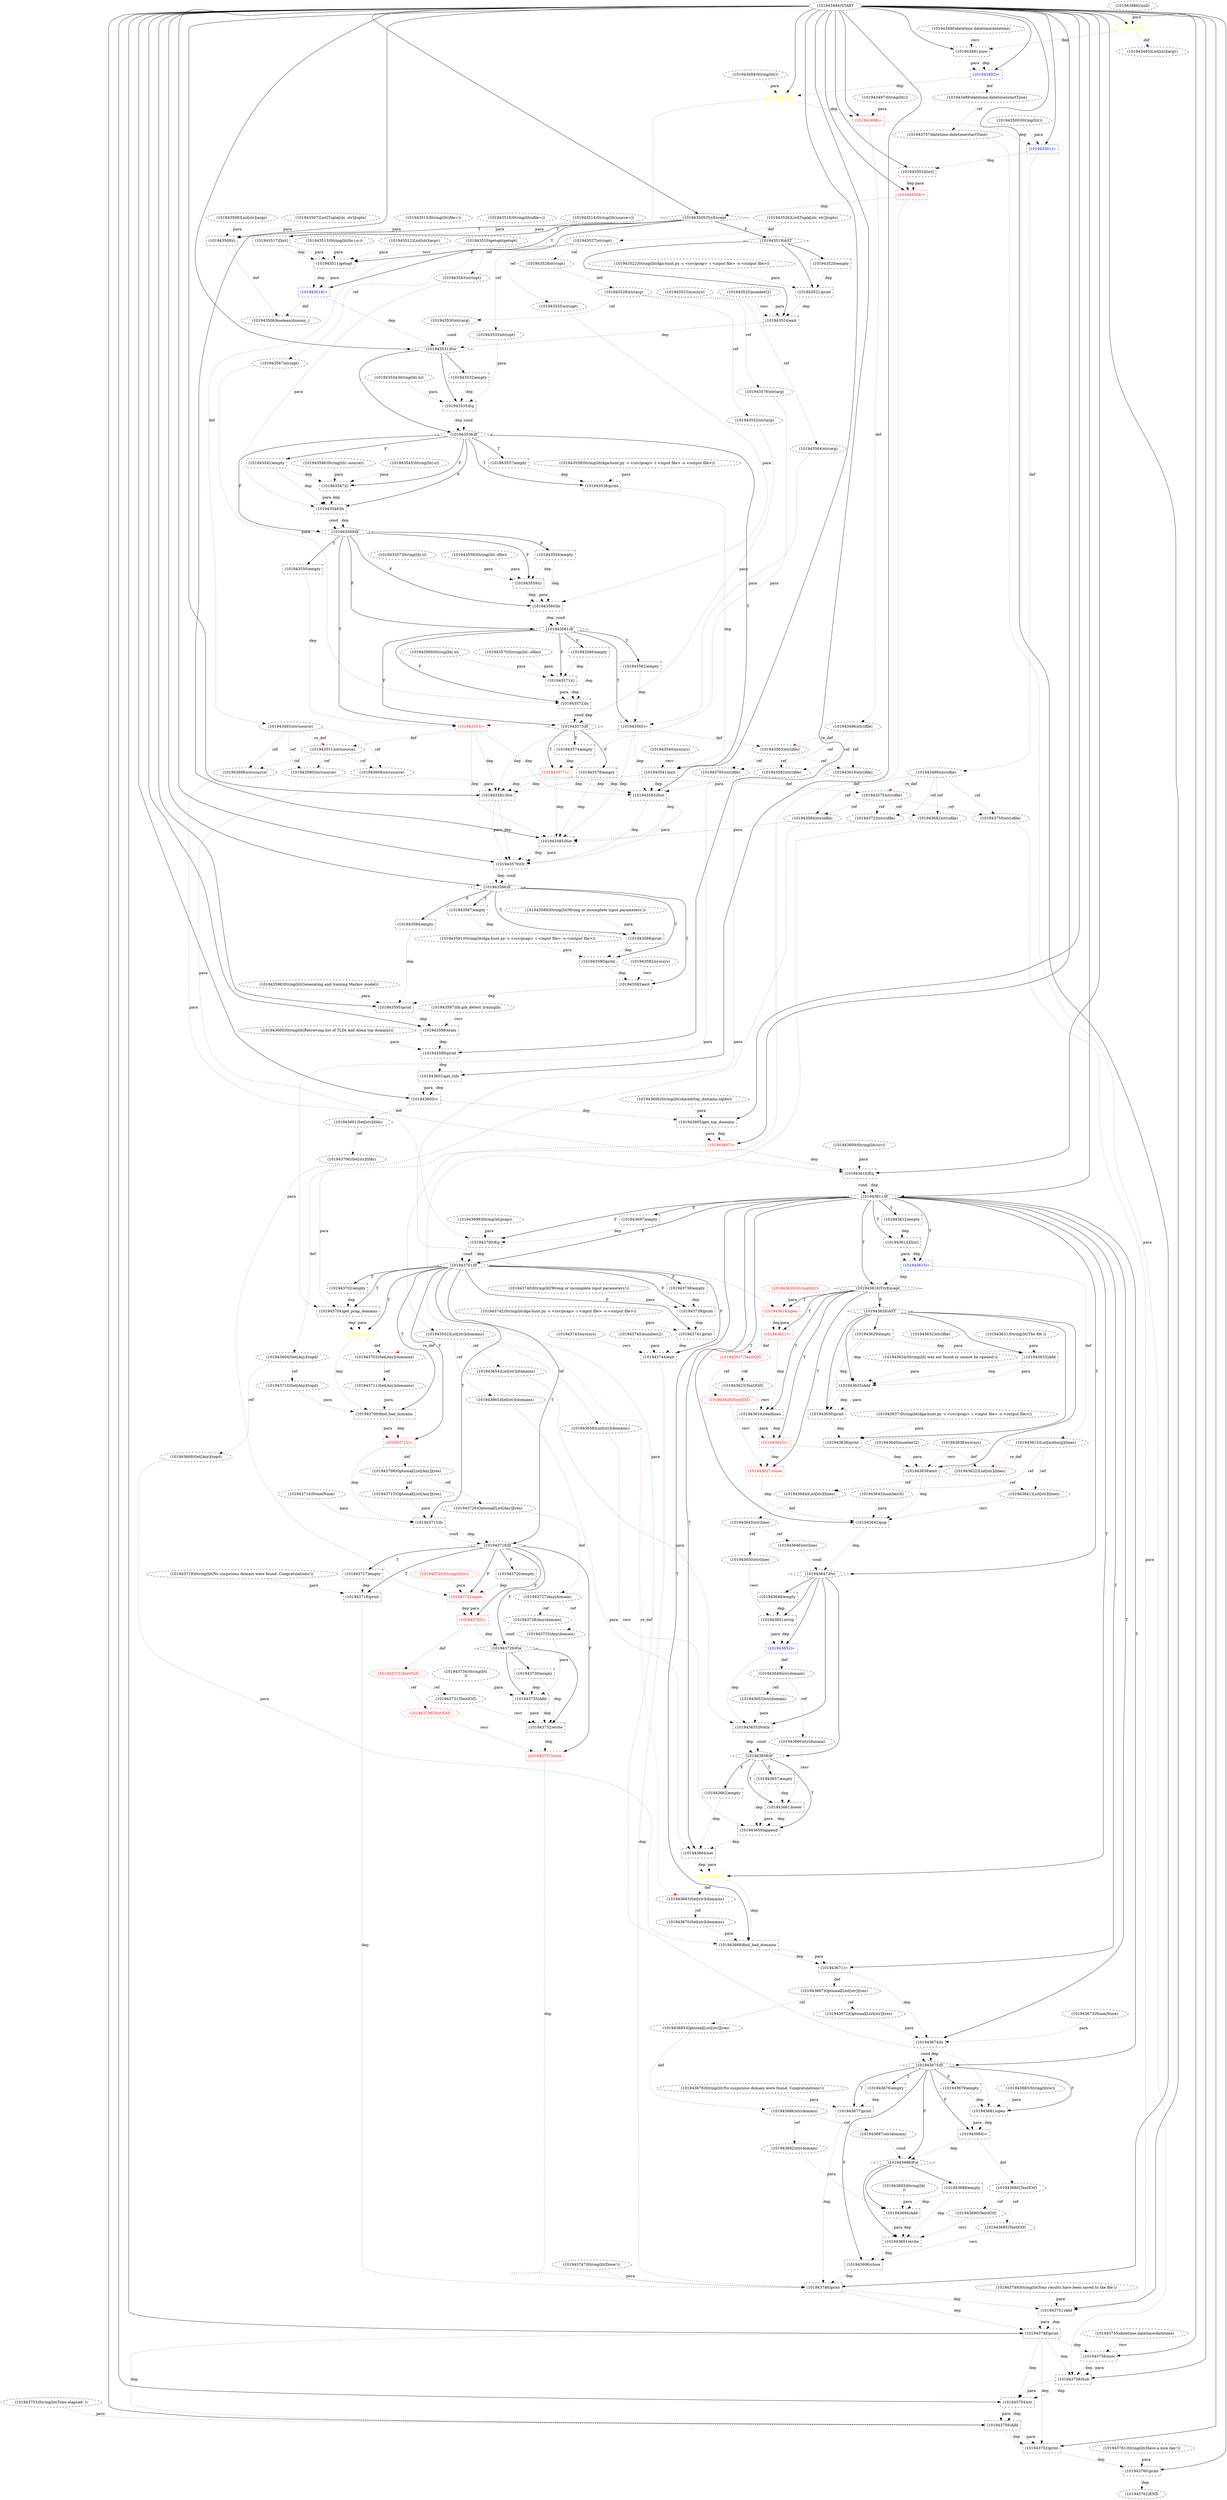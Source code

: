 digraph G {
1 [label="(101943489)datetime.datetime(startTime)" shape=ellipse style=dashed]
2 [label="(101943583)Not" shape=box style=dashed]
3 [label="(101943744)exit" shape=box style=dashed]
4 [label="(101943686)str(domain)" shape=ellipse style=dashed]
5 [label="(101943688)For" shape=diamond style=dashed]
6 [label="(101943700)Eq" shape=box style=dashed]
7 [label="(101943492)=" shape=box style=dashed color=blue fontcolor=blue]
8 [label="(101943512)List[str](argv)" shape=ellipse style=dashed]
9 [label="(101943505)TryExcept" shape=diamond style=dashed]
10 [label="(101943680)TextIO(f)" shape=ellipse style=dashed color=black fontcolor=black]
11 [label="(101943701)If" shape=diamond style=dashed]
12 [label="(101943552)str(arg)" shape=ellipse style=dashed]
13 [label="(101943708)Optional[List[Any]](res)" shape=ellipse style=dashed]
14 [label="(101943678)String(lit(No suspicious domain were found. Congratulations!))" shape=ellipse style=dashed]
15 [label="(101943616)TryExcept" shape=diamond style=dashed]
16 [label="(101943619)str(ifile)" shape=ellipse style=dashed]
17 [label="(101943541)exit" shape=box style=dashed]
18 [label="(101943649)str(domain)" shape=ellipse style=dashed]
19 [label="(101943726)Optional[List[Any]](res)" shape=ellipse style=dashed]
20 [label="(101943543)str(opt)" shape=ellipse style=dashed]
21 [label="(101943545)String(lit(-s))" shape=ellipse style=dashed]
22 [label="(101943580)str(source)" shape=ellipse style=dashed]
23 [label="(101943596)String(lit(Generating and training Markov model))" shape=ellipse style=dashed]
24 [label="(101943585)Not" shape=box style=dashed]
25 [label="(101943736)TextIO(f)" shape=ellipse style=dashed color=red fontcolor=red]
26 [label="(101943574)empty" shape=box style=dashed]
27 [label="(101943746)print" shape=box style=dashed]
28 [label="(101943577)=" shape=box style=dashed color=red fontcolor=red]
29 [label="(101943618)open" shape=box style=dashed color=red fontcolor=red]
30 [label="(101943729)For" shape=diamond style=dashed]
31 [label="(101943560)In" shape=box style=dashed]
32 [label="(101943621)=" shape=box style=dashed color=red fontcolor=red]
33 [label="(101943698)str(source)" shape=ellipse style=dashed]
34 [label="(101943554)empty" shape=box style=dashed]
35 [label="(101943527)str(opt)" shape=ellipse style=dashed]
36 [label="(101943542)empty" shape=box style=dashed]
37 [label="(101943600)String(lit(Retrieving list of TLDs and Alexa top domains))" shape=ellipse style=dashed]
38 [label="(101943558)String(lit(--ifile))" shape=ellipse style=dashed]
39 [label="(101943630)print" shape=box style=dashed]
40 [label="(101943731)TextIO(f)" shape=ellipse style=dashed]
41 [label="(101943523)sys(sys)" shape=ellipse style=dashed]
42 [label="(101943684)=" shape=box style=dashed color=black fontcolor=black]
43 [label="(101943590)print" shape=box style=dashed]
44 [label="(101943631)String(lit(The file ))" shape=ellipse style=dashed]
45 [label="(101943588)print" shape=box style=dashed]
46 [label="(101943740)String(lit(Wrong or incomplete input parameters!))" shape=ellipse style=dashed]
47 [label="(101943531)For" shape=diamond style=dashed]
48 [label="(101943718)print" shape=box style=dashed]
49 [label="(101943584)str(ofile)" shape=ellipse style=dashed]
50 [label="(101943539)String(lit(dga-hunt.py -s <csv/pcap> -i <input file> -o <output file>))" shape=ellipse style=dashed]
51 [label="(101943636)print" shape=box style=dashed]
52 [label="(101943695)TextIO(f)" shape=ellipse style=dashed color=black fontcolor=black]
53 [label="(101943711)Set[Any](domains)" shape=ellipse style=dashed]
54 [label="(101943547)()" shape=box style=dashed]
55 [label="(101943751)Add" shape=box style=dashed]
56 [label="(101943635)Add" shape=box style=dashed]
57 [label="(101943664)set" shape=box style=dashed]
58 [label="(101943681)open" shape=box style=dashed color=black fontcolor=black]
59 [label="(101943752)print" shape=box style=dashed]
60 [label="(101943620)String(lit(r))" shape=ellipse style=dashed color=red fontcolor=red]
61 [label="(101943549)If" shape=diamond style=dashed]
62 [label="(101943606)String(lit(shared/top_domains.sqlite))" shape=ellipse style=dashed]
63 [label="(101943755)datetime.datetime(datetime)" shape=ellipse style=dashed]
64 [label="(101943713)Optional[List[Any]](res)" shape=ellipse style=dashed]
65 [label="(101943608)str(source)" shape=ellipse style=dashed]
66 [label="(101943654)List[str](domains)" shape=ellipse style=dashed]
67 [label="(101943682)str(ofile)" shape=ellipse style=dashed]
68 [label="(101943508)List[str](args)" shape=ellipse style=dashed]
69 [label="(101943757)datetime.datetime(startTime)" shape=ellipse style=dashed]
70 [label="(101943570)String(lit(--ofile))" shape=ellipse style=dashed]
71 [label="(101943599)print" shape=box style=dashed]
72 [label="(101943707)=" shape=box style=dashed color=yellow fontcolor=yellow]
73 [label="(101943622)List[str](lines)" shape=ellipse style=dashed]
74 [label="(101943613)List[nothing](lines)" shape=ellipse style=dashed]
75 [label="(101943532)empty" shape=box style=dashed]
76 [label="(101943657)empty" shape=box style=dashed]
77 [label="(101943485)List[str](argv)" shape=ellipse style=dashed]
78 [label="(101943677)print" shape=box style=dashed]
79 [label="(101943696)close" shape=box style=dashed color=black fontcolor=black]
80 [label="(101943510)getopt(getopt)" shape=ellipse style=dashed]
81 [label="(101943521)print" shape=box style=dashed]
82 [label="(101943693)String(lit(
))" shape=ellipse style=dashed]
83 [label="(101943626)TextIO(f)" shape=ellipse style=dashed color=red fontcolor=red]
84 [label="(101943490)datetime.datetime(datetime)" shape=ellipse style=dashed]
85 [label="(101943589)String(lit(Wrong or incomplete input parameters!))" shape=ellipse style=dashed]
86 [label="(101943694)Add" shape=box style=dashed]
87 [label="(101943586)If" shape=diamond style=dashed]
88 [label="(101943572)In" shape=box style=dashed]
89 [label="(101943762)END" style=dashed]
90 [label="(101943501)=" shape=box style=dashed color=blue fontcolor=blue]
91 [label="(101943522)String(lit(dga-hunt.py -s <csv/pcap> -i <input file> -o <output file>))" shape=ellipse style=dashed]
92 [label="(101943692)str(domain)" shape=ellipse style=dashed]
93 [label="(101943499)str(ofile)" shape=ellipse style=dashed]
94 [label="(101943676)empty" shape=box style=dashed]
95 [label="(101943524)exit" shape=box style=dashed]
96 [label="(101943569)String(lit(-o))" shape=ellipse style=dashed]
97 [label="(101943611)If" shape=diamond style=dashed]
98 [label="(101943706)Set[str](tlds)" shape=ellipse style=dashed]
99 [label="(101943509)()" shape=box style=dashed]
100 [label="(101943528)str(opt)" shape=ellipse style=dashed]
101 [label="(101943753)String(lit(Time elapsed: ))" shape=ellipse style=dashed]
102 [label="(101943562)empty" shape=box style=dashed]
103 [label="(101943735)Add" shape=box style=dashed]
104 [label="(101943724)String(lit(w))" shape=ellipse style=dashed color=red fontcolor=red]
105 [label="(101943529)str(arg)" shape=ellipse style=dashed]
106 [label="(101943576)str(arg)" shape=ellipse style=dashed]
107 [label="(101943712)=" shape=box style=dashed color=red fontcolor=red]
108 [label="(101943516)String(lit(ofile=))" shape=ellipse style=dashed]
109 [label="(101943648)empty" shape=box style=dashed]
110 [label="(101943571)()" shape=box style=dashed]
111 [label="(101943665)Set[str](domains)" shape=ellipse style=dashed]
112 [label="(101943498)=" shape=box style=dashed color=red fontcolor=red]
113 [label="(101943555)str(opt)" shape=ellipse style=dashed]
114 [label="(101943582)str(ifile)" shape=ellipse style=dashed]
115 [label="(101943565)=" shape=box style=dashed color=black fontcolor=black]
116 [label="(101943602)get_tlds" shape=box style=dashed]
117 [label="(101943639)exit" shape=box style=dashed]
118 [label="(101943710)Set[Any](topd)" shape=ellipse style=dashed]
119 [label="(101943756)now" shape=box style=dashed]
120 [label="(101943738)empty" shape=box style=dashed]
121 [label="(101943604)Set[Any](topd)" shape=ellipse style=dashed]
122 [label="(101943685)Optional[List[str]](res)" shape=ellipse style=dashed]
123 [label="(101943495)=" shape=box style=dashed color=yellow fontcolor=yellow]
124 [label="(101943557)String(lit(-i))" shape=ellipse style=dashed]
125 [label="(101943660)str(domain)" shape=ellipse style=dashed]
126 [label="(101943592)sys(sys)" shape=ellipse style=dashed]
127 [label="(101943650)str(line)" shape=ellipse style=dashed]
128 [label="(101943551)str(source)" shape=ellipse style=dashed]
129 [label="(101943759)Add" shape=box style=dashed]
130 [label="(101943518)=" shape=box style=dashed color=blue fontcolor=blue]
131 [label="(101943598)train" shape=box style=dashed]
132 [label="(101943667)Optional[List[str]](res)" shape=ellipse style=dashed]
133 [label="(101943716)If" shape=diamond style=dashed]
134 [label="(101943723)str(ofile)" shape=ellipse style=dashed]
135 [label="(101943533)str(opt)" shape=ellipse style=dashed]
136 [label="(101943653)str(domain)" shape=ellipse style=dashed]
137 [label="(101943511)getopt" shape=box style=dashed]
138 [label="(101943687)str(domain)" shape=ellipse style=dashed]
139 [label="(101943612)empty" shape=box style=dashed]
140 [label="(101943690)TextIO(f)" shape=ellipse style=dashed]
141 [label="(101943581)Not" shape=box style=dashed]
142 [label="(101943697)empty" shape=box style=dashed]
143 [label="(101943725)=" shape=box style=dashed color=red fontcolor=red]
144 [label="(101943514)String(lit(source=))" shape=ellipse style=dashed]
145 [label="(101943722)open" shape=box style=dashed color=red fontcolor=red]
146 [label="(101943614)[list]" shape=box style=dashed]
147 [label="(101943526)List[Tuple[str, str]](opts)" shape=ellipse style=dashed]
148 [label="(101943743)sys(sys)" shape=ellipse style=dashed]
149 [label="(101943646)str(line)" shape=ellipse style=dashed]
150 [label="(101943553)=" shape=box style=dashed color=red fontcolor=red]
151 [label="(101943591)String(lit(dga-hunt.py -s <csv/pcap> -i <input file> -o <output file>))" shape=ellipse style=dashed]
152 [label="(101943538)print" shape=box style=dashed]
153 [label="(101943754)str" shape=box style=dashed]
154 [label="(101943715)Is" shape=box style=dashed]
155 [label="(101943742)String(lit(dga-hunt.py -s <csv/pcap> -i <input file> -o <output file>))" shape=ellipse style=dashed]
156 [label="(101943709)find_bad_domains" shape=box style=dashed]
157 [label="(101943645)str(line)" shape=ellipse style=dashed]
158 [label="(101943530)str(arg)" shape=ellipse style=dashed]
159 [label="(101943730)empty" shape=box style=dashed]
160 [label="(101943683)String(lit(w))" shape=ellipse style=dashed color=black fontcolor=black]
161 [label="(101943594)empty" shape=box style=dashed]
162 [label="(101943603)=" shape=box style=dashed color=black fontcolor=black]
163 [label="(101943601)Set[str](tlds)" shape=ellipse style=dashed]
164 [label="(101943761)String(lit(Have a nice day!))" shape=ellipse style=dashed]
165 [label="(101943573)If" shape=diamond style=dashed]
166 [label="(101943663)Set[str](domains)" shape=ellipse style=dashed]
167 [label="(101943564)str(arg)" shape=ellipse style=dashed]
168 [label="(101943627)close" shape=box style=dashed color=red fontcolor=red]
169 [label="(101943487)=" shape=box style=dashed color=yellow fontcolor=yellow]
170 [label="(101943546)String(lit(--source))" shape=ellipse style=dashed]
171 [label="(101943534)String(lit(-h))" shape=ellipse style=dashed]
172 [label="(101943515)String(lit(ifile=))" shape=ellipse style=dashed]
173 [label="(101943605)get_top_domains" shape=box style=dashed]
174 [label="(101943647)For" shape=diamond style=dashed]
175 [label="(101943540)sys(sys)" shape=ellipse style=dashed]
176 [label="(101943497)String(lit())" shape=ellipse style=dashed]
177 [label="(101943670)Set[str](domains)" shape=ellipse style=dashed]
178 [label="(101943705)str(ifile)" shape=ellipse style=dashed]
179 [label="(101943651)strip" shape=box style=dashed]
180 [label="(101943632)str(ifile)" shape=ellipse style=dashed]
181 [label="(101943689)empty" shape=box style=dashed]
182 [label="(101943520)empty" shape=box style=dashed]
183 [label="(101943559)()" shape=box style=dashed]
184 [label="(101943750)str(ofile)" shape=ellipse style=dashed]
185 [label="(101943637)String(lit(dga-hunt.py -s <csv/pcap> -i <input file> -o <output file>))" shape=ellipse style=dashed]
186 [label="(101943702)empty" shape=box style=dashed]
187 [label="(101943758)Sub" shape=box style=dashed]
188 [label="(101943737)close" shape=box style=dashed color=red fontcolor=red]
189 [label="(101943628)AST" shape=diamond style=dashed]
190 [label="(101943491)now" shape=box style=dashed]
191 [label="(101943578)empty" shape=box style=dashed]
192 [label="(101943537)empty" shape=box style=dashed]
193 [label="(101943507)List[Tuple[str, str]](opts)" shape=ellipse style=dashed]
194 [label="(101943617)TextIO(f)" shape=ellipse style=dashed color=red fontcolor=red]
195 [label="(101943659)append" shape=box style=dashed]
196 [label="(101943503)[list]" shape=box style=dashed]
197 [label="(101943714)None(None)" shape=ellipse style=dashed]
198 [label="(101943704)get_pcap_domains" shape=box style=dashed]
199 [label="(101943567)str(opt)" shape=ellipse style=dashed]
200 [label="(101943652)=" shape=box style=dashed color=blue fontcolor=blue]
201 [label="(101943658)List[str](domains)" shape=ellipse style=dashed]
202 [label="(101943550)empty" shape=box style=dashed]
203 [label="(101943661)lower" shape=box style=dashed]
204 [label="(101943734)String(lit(
))" shape=ellipse style=dashed]
205 [label="(101943656)If" shape=diamond style=dashed]
206 [label="(101943624)readlines" shape=box style=dashed]
207 [label="(101943633)Add" shape=box style=dashed]
208 [label="(101943575)str(ofile)" shape=ellipse style=dashed]
209 [label="(101943732)write" shape=box style=dashed]
210 [label="(101943484)START" style=dashed]
211 [label="(101943610)Eq" shape=box style=dashed]
212 [label="(101943727)Any(domain)" shape=ellipse style=dashed]
213 [label="(101943502)List[str](domains)" shape=ellipse style=dashed]
214 [label="(101943668)find_bad_domains" shape=box style=dashed]
215 [label="(101943634)String(lit( was not found or cannot be opened!))" shape=ellipse style=dashed]
216 [label="(101943593)exit" shape=box style=dashed]
217 [label="(101943595)print" shape=box style=dashed]
218 [label="(101943745)number(2)" shape=ellipse style=dashed]
219 [label="(101943566)empty" shape=box style=dashed]
220 [label="(101943579)Or" shape=box style=dashed]
221 [label="(101943625)=" shape=box style=dashed color=red fontcolor=red]
222 [label="(101943548)In" shape=box style=dashed]
223 [label="(101943675)If" shape=diamond style=dashed]
224 [label="(101943721)TextIO(f)" shape=ellipse style=dashed color=red fontcolor=red]
225 [label="(101943749)String(lit(Your results have been saved to the file ))" shape=ellipse style=dashed]
226 [label="(101943733)Any(domain)" shape=ellipse style=dashed]
227 [label="(101943644)List[str](lines)" shape=ellipse style=dashed]
228 [label="(101943642)pop" shape=box style=dashed]
229 [label="(101943525)number(2)" shape=ellipse style=dashed]
230 [label="(101943607)=" shape=box style=dashed color=red fontcolor=red]
231 [label="(101943535)Eq" shape=box style=dashed]
232 [label="(101943748)print" shape=box style=dashed]
233 [label="(101943739)print" shape=box style=dashed]
234 [label="(101943760)print" shape=box style=dashed]
235 [label="(101943640)number(2)" shape=ellipse style=dashed]
236 [label="(101943587)empty" shape=box style=dashed]
237 [label="(101943561)If" shape=diamond style=dashed]
238 [label="(101943719)String(lit(No suspicious domain were found. Congratulations!))" shape=ellipse style=dashed]
239 [label="(101943623)TextIO(f)" shape=ellipse style=dashed]
240 [label="(101943671)=" shape=box style=dashed color=black fontcolor=black]
241 [label="(101943741)print" shape=box style=dashed]
242 [label="(101943699)String(lit(pcap))" shape=ellipse style=dashed]
243 [label="(101943674)Is" shape=box style=dashed]
244 [label="(101943662)empty" shape=box style=dashed]
245 [label="(101943506)boolean(dummy_)" shape=ellipse style=dashed]
246 [label="(101943493)str(source)" shape=ellipse style=dashed]
247 [label="(101943655)NotIn" shape=box style=dashed]
248 [label="(101943643)number(0)" shape=ellipse style=dashed]
249 [label="(101943496)str(ifile)" shape=ellipse style=dashed]
250 [label="(101943638)sys(sys)" shape=ellipse style=dashed]
251 [label="(101943629)empty" shape=box style=dashed]
252 [label="(101943641)List[str](lines)" shape=ellipse style=dashed]
253 [label="(101943500)String(lit())" shape=ellipse style=dashed]
254 [label="(101943666)=" shape=box style=dashed color=yellow fontcolor=yellow]
255 [label="(101943615)=" shape=box style=dashed color=blue fontcolor=blue]
256 [label="(101943609)String(lit(csv))" shape=ellipse style=dashed]
257 [label="(101943747)String(lit(Done!))" shape=ellipse style=dashed]
258 [label="(101943513)String(lit(hs:i:o:))" shape=ellipse style=dashed]
259 [label="(101943669)Set[Any](topd)" shape=ellipse style=dashed]
260 [label="(101943673)None(None)" shape=ellipse style=dashed]
261 [label="(101943519)AST" shape=diamond style=dashed]
262 [label="(101943517)[list]" shape=box style=dashed]
263 [label="(101943728)Any(domain)" shape=ellipse style=dashed]
264 [label="(101943691)write" shape=box style=dashed]
265 [label="(101943703)Set[Any](domains)" shape=ellipse style=dashed]
266 [label="(101943597)lib.gib_detect_train(gib)" shape=ellipse style=dashed]
267 [label="(101943504)=" shape=box style=dashed color=red fontcolor=red]
268 [label="(101943720)empty" shape=box style=dashed]
269 [label="(101943494)String(lit())" shape=ellipse style=dashed]
270 [label="(101943679)empty" shape=box style=dashed]
271 [label="(101943672)Optional[List[str]](res)" shape=ellipse style=dashed]
272 [label="(101943536)If" shape=diamond style=dashed]
273 [label="(101943486)(null)" shape=ellipse style=dashed]
274 [label="(101943717)empty" shape=box style=dashed]
275 [label="(101943563)str(ifile)" shape=ellipse style=dashed]
7 -> 1 [label="def" style=dotted];
210 -> 2 [label="" style=solid];
114 -> 2 [label="para" style=dotted];
191 -> 2 [label="dep" style=dotted];
115 -> 2 [label="dep" style=dotted];
17 -> 2 [label="dep" style=dotted];
28 -> 2 [label="dep" style=dotted];
150 -> 2 [label="dep" style=dotted];
11 -> 3 [label="F"];
148 -> 3 [label="recv" style=dotted];
218 -> 3 [label="para" style=dotted];
241 -> 3 [label="dep" style=dotted];
122 -> 4 [label="def" style=dotted];
223 -> 5 [label="F"];
138 -> 5 [label="cond" style=dotted];
42 -> 5 [label="dep" style=dotted];
97 -> 6 [label="F"];
33 -> 6 [label="para" style=dotted];
242 -> 6 [label="para" style=dotted];
142 -> 6 [label="dep" style=dotted];
210 -> 7 [label="" style=solid];
190 -> 7 [label="dep" style=dotted];
190 -> 7 [label="para" style=dotted];
210 -> 9 [label="" style=solid];
267 -> 9 [label="dep" style=dotted];
42 -> 10 [label="def" style=dotted];
97 -> 11 [label="F"];
6 -> 11 [label="dep" style=dotted];
6 -> 11 [label="cond" style=dotted];
105 -> 12 [label="ref" style=dotted];
107 -> 13 [label="def" style=dotted];
97 -> 15 [label="T"];
255 -> 15 [label="dep" style=dotted];
249 -> 16 [label="ref" style=dotted];
275 -> 16 [label="ref" style=dotted];
272 -> 17 [label="T"];
175 -> 17 [label="recv" style=dotted];
152 -> 17 [label="dep" style=dotted];
200 -> 18 [label="def" style=dotted];
13 -> 19 [label="ref" style=dotted];
35 -> 20 [label="ref" style=dotted];
128 -> 22 [label="ref" style=dotted];
246 -> 22 [label="ref" style=dotted];
210 -> 24 [label="" style=solid];
49 -> 24 [label="para" style=dotted];
191 -> 24 [label="dep" style=dotted];
115 -> 24 [label="dep" style=dotted];
17 -> 24 [label="dep" style=dotted];
28 -> 24 [label="dep" style=dotted];
150 -> 24 [label="dep" style=dotted];
224 -> 25 [label="ref" style=dotted];
165 -> 26 [label="T"];
210 -> 27 [label="" style=solid];
257 -> 27 [label="para" style=dotted];
78 -> 27 [label="dep" style=dotted];
79 -> 27 [label="dep" style=dotted];
3 -> 27 [label="dep" style=dotted];
48 -> 27 [label="dep" style=dotted];
188 -> 27 [label="dep" style=dotted];
165 -> 28 [label="T"];
106 -> 28 [label="para" style=dotted];
26 -> 28 [label="dep" style=dotted];
15 -> 29 [label="T"];
16 -> 29 [label="para" style=dotted];
60 -> 29 [label="para" style=dotted];
133 -> 30 [label="F"];
263 -> 30 [label="cond" style=dotted];
143 -> 30 [label="dep" style=dotted];
61 -> 31 [label="F"];
113 -> 31 [label="para" style=dotted];
183 -> 31 [label="dep" style=dotted];
183 -> 31 [label="para" style=dotted];
34 -> 31 [label="dep" style=dotted];
15 -> 32 [label="T"];
29 -> 32 [label="dep" style=dotted];
29 -> 32 [label="para" style=dotted];
128 -> 33 [label="ref" style=dotted];
246 -> 33 [label="ref" style=dotted];
61 -> 34 [label="F"];
147 -> 35 [label="def" style=dotted];
272 -> 36 [label="F"];
189 -> 39 [label="" style=solid];
56 -> 39 [label="dep" style=dotted];
56 -> 39 [label="para" style=dotted];
251 -> 39 [label="dep" style=dotted];
224 -> 40 [label="ref" style=dotted];
223 -> 42 [label="F"];
58 -> 42 [label="dep" style=dotted];
58 -> 42 [label="para" style=dotted];
87 -> 43 [label="T"];
151 -> 43 [label="para" style=dotted];
45 -> 43 [label="dep" style=dotted];
87 -> 45 [label="T"];
85 -> 45 [label="para" style=dotted];
236 -> 45 [label="dep" style=dotted];
210 -> 47 [label="" style=solid];
158 -> 47 [label="cond" style=dotted];
130 -> 47 [label="dep" style=dotted];
95 -> 47 [label="dep" style=dotted];
133 -> 48 [label="T"];
238 -> 48 [label="para" style=dotted];
274 -> 48 [label="dep" style=dotted];
208 -> 49 [label="ref" style=dotted];
93 -> 49 [label="ref" style=dotted];
189 -> 51 [label="" style=solid];
185 -> 51 [label="para" style=dotted];
39 -> 51 [label="dep" style=dotted];
10 -> 52 [label="ref" style=dotted];
265 -> 53 [label="ref" style=dotted];
272 -> 54 [label="F"];
21 -> 54 [label="para" style=dotted];
170 -> 54 [label="para" style=dotted];
36 -> 54 [label="dep" style=dotted];
210 -> 55 [label="" style=solid];
225 -> 55 [label="para" style=dotted];
184 -> 55 [label="para" style=dotted];
27 -> 55 [label="dep" style=dotted];
189 -> 56 [label="" style=solid];
207 -> 56 [label="dep" style=dotted];
207 -> 56 [label="para" style=dotted];
215 -> 56 [label="para" style=dotted];
251 -> 56 [label="dep" style=dotted];
97 -> 57 [label="T"];
111 -> 57 [label="para" style=dotted];
195 -> 57 [label="dep" style=dotted];
244 -> 57 [label="dep" style=dotted];
223 -> 58 [label="F"];
67 -> 58 [label="para" style=dotted];
160 -> 58 [label="para" style=dotted];
270 -> 58 [label="dep" style=dotted];
210 -> 59 [label="" style=solid];
129 -> 59 [label="dep" style=dotted];
129 -> 59 [label="para" style=dotted];
232 -> 59 [label="dep" style=dotted];
272 -> 61 [label="F"];
222 -> 61 [label="dep" style=dotted];
222 -> 61 [label="cond" style=dotted];
13 -> 64 [label="ref" style=dotted];
128 -> 65 [label="ref" style=dotted];
246 -> 65 [label="ref" style=dotted];
213 -> 66 [label="ref" style=dotted];
208 -> 67 [label="ref" style=dotted];
93 -> 67 [label="ref" style=dotted];
1 -> 69 [label="ref" style=dotted];
210 -> 71 [label="" style=solid];
37 -> 71 [label="para" style=dotted];
131 -> 71 [label="dep" style=dotted];
11 -> 72 [label="T"];
198 -> 72 [label="dep" style=dotted];
198 -> 72 [label="para" style=dotted];
221 -> 73 [label="def" style=dotted];
74 -> 73 [label="re_def" style=dotted color=red];
255 -> 74 [label="def" style=dotted];
47 -> 75 [label="" style=solid];
205 -> 76 [label="T"];
169 -> 77 [label="def" style=dotted];
223 -> 78 [label="T"];
14 -> 78 [label="para" style=dotted];
94 -> 78 [label="dep" style=dotted];
223 -> 79 [label="F"];
52 -> 79 [label="recv" style=dotted];
264 -> 79 [label="dep" style=dotted];
261 -> 81 [label="" style=solid];
91 -> 81 [label="para" style=dotted];
182 -> 81 [label="dep" style=dotted];
194 -> 83 [label="ref" style=dotted];
5 -> 86 [label="" style=solid];
92 -> 86 [label="para" style=dotted];
82 -> 86 [label="para" style=dotted];
181 -> 86 [label="dep" style=dotted];
210 -> 87 [label="" style=solid];
220 -> 87 [label="dep" style=dotted];
220 -> 87 [label="cond" style=dotted];
237 -> 88 [label="F"];
199 -> 88 [label="para" style=dotted];
110 -> 88 [label="dep" style=dotted];
110 -> 88 [label="para" style=dotted];
219 -> 88 [label="dep" style=dotted];
234 -> 89 [label="dep" style=dotted];
210 -> 90 [label="" style=solid];
253 -> 90 [label="para" style=dotted];
112 -> 90 [label="dep" style=dotted];
4 -> 92 [label="ref" style=dotted];
90 -> 93 [label="def" style=dotted];
223 -> 94 [label="T"];
261 -> 95 [label="" style=solid];
41 -> 95 [label="recv" style=dotted];
229 -> 95 [label="para" style=dotted];
81 -> 95 [label="dep" style=dotted];
210 -> 97 [label="" style=solid];
211 -> 97 [label="dep" style=dotted];
211 -> 97 [label="cond" style=dotted];
163 -> 98 [label="ref" style=dotted];
9 -> 99 [label="T"];
193 -> 99 [label="para" style=dotted];
68 -> 99 [label="para" style=dotted];
35 -> 100 [label="ref" style=dotted];
237 -> 102 [label="T"];
30 -> 103 [label="" style=solid];
226 -> 103 [label="para" style=dotted];
204 -> 103 [label="para" style=dotted];
159 -> 103 [label="dep" style=dotted];
100 -> 105 [label="def" style=dotted];
105 -> 106 [label="ref" style=dotted];
11 -> 107 [label="T"];
156 -> 107 [label="dep" style=dotted];
156 -> 107 [label="para" style=dotted];
174 -> 109 [label="" style=solid];
237 -> 110 [label="F"];
96 -> 110 [label="para" style=dotted];
70 -> 110 [label="para" style=dotted];
219 -> 110 [label="dep" style=dotted];
213 -> 111 [label="ref" style=dotted];
210 -> 112 [label="" style=solid];
176 -> 112 [label="para" style=dotted];
123 -> 112 [label="dep" style=dotted];
35 -> 113 [label="ref" style=dotted];
249 -> 114 [label="ref" style=dotted];
275 -> 114 [label="ref" style=dotted];
237 -> 115 [label="T"];
167 -> 115 [label="para" style=dotted];
102 -> 115 [label="dep" style=dotted];
210 -> 116 [label="" style=solid];
71 -> 116 [label="dep" style=dotted];
189 -> 117 [label="" style=solid];
250 -> 117 [label="recv" style=dotted];
235 -> 117 [label="para" style=dotted];
51 -> 117 [label="dep" style=dotted];
121 -> 118 [label="ref" style=dotted];
210 -> 119 [label="" style=solid];
63 -> 119 [label="recv" style=dotted];
232 -> 119 [label="dep" style=dotted];
11 -> 120 [label="F"];
230 -> 121 [label="def" style=dotted];
132 -> 122 [label="ref" style=dotted];
210 -> 123 [label="" style=solid];
269 -> 123 [label="para" style=dotted];
7 -> 123 [label="dep" style=dotted];
18 -> 125 [label="ref" style=dotted];
157 -> 127 [label="ref" style=dotted];
150 -> 128 [label="def" style=dotted];
246 -> 128 [label="re_def" style=dotted color=red];
210 -> 129 [label="" style=solid];
101 -> 129 [label="para" style=dotted];
153 -> 129 [label="dep" style=dotted];
153 -> 129 [label="para" style=dotted];
232 -> 129 [label="dep" style=dotted];
9 -> 130 [label="T"];
137 -> 130 [label="dep" style=dotted];
137 -> 130 [label="para" style=dotted];
210 -> 131 [label="" style=solid];
266 -> 131 [label="recv" style=dotted];
217 -> 131 [label="dep" style=dotted];
240 -> 132 [label="def" style=dotted];
11 -> 133 [label="T"];
154 -> 133 [label="dep" style=dotted];
154 -> 133 [label="cond" style=dotted];
208 -> 134 [label="ref" style=dotted];
93 -> 134 [label="ref" style=dotted];
35 -> 135 [label="ref" style=dotted];
18 -> 136 [label="ref" style=dotted];
9 -> 137 [label="T"];
80 -> 137 [label="recv" style=dotted];
8 -> 137 [label="para" style=dotted];
258 -> 137 [label="para" style=dotted];
262 -> 137 [label="dep" style=dotted];
262 -> 137 [label="para" style=dotted];
4 -> 138 [label="ref" style=dotted];
97 -> 139 [label="T"];
10 -> 140 [label="ref" style=dotted];
210 -> 141 [label="" style=solid];
22 -> 141 [label="para" style=dotted];
191 -> 141 [label="dep" style=dotted];
115 -> 141 [label="dep" style=dotted];
17 -> 141 [label="dep" style=dotted];
28 -> 141 [label="dep" style=dotted];
150 -> 141 [label="dep" style=dotted];
97 -> 142 [label="F"];
133 -> 143 [label="F"];
145 -> 143 [label="dep" style=dotted];
145 -> 143 [label="para" style=dotted];
133 -> 145 [label="F"];
134 -> 145 [label="para" style=dotted];
104 -> 145 [label="para" style=dotted];
268 -> 145 [label="dep" style=dotted];
97 -> 146 [label="T"];
139 -> 146 [label="dep" style=dotted];
157 -> 149 [label="ref" style=dotted];
61 -> 150 [label="T"];
12 -> 150 [label="para" style=dotted];
202 -> 150 [label="dep" style=dotted];
272 -> 152 [label="T"];
50 -> 152 [label="para" style=dotted];
192 -> 152 [label="dep" style=dotted];
210 -> 153 [label="" style=solid];
187 -> 153 [label="dep" style=dotted];
187 -> 153 [label="para" style=dotted];
232 -> 153 [label="dep" style=dotted];
11 -> 154 [label="T"];
64 -> 154 [label="para" style=dotted];
197 -> 154 [label="para" style=dotted];
107 -> 154 [label="dep" style=dotted];
11 -> 156 [label="T"];
118 -> 156 [label="para" style=dotted];
53 -> 156 [label="para" style=dotted];
72 -> 156 [label="dep" style=dotted];
227 -> 157 [label="def" style=dotted];
105 -> 158 [label="ref" style=dotted];
30 -> 159 [label="" style=solid];
87 -> 161 [label="F"];
210 -> 162 [label="" style=solid];
116 -> 162 [label="dep" style=dotted];
116 -> 162 [label="para" style=dotted];
162 -> 163 [label="def" style=dotted];
237 -> 165 [label="F"];
88 -> 165 [label="dep" style=dotted];
88 -> 165 [label="cond" style=dotted];
254 -> 166 [label="def" style=dotted];
213 -> 166 [label="re_def" style=dotted color=red];
105 -> 167 [label="ref" style=dotted];
15 -> 168 [label="T"];
83 -> 168 [label="recv" style=dotted];
221 -> 168 [label="dep" style=dotted];
210 -> 169 [label="" style=solid];
273 -> 169 [label="para" style=dotted];
210 -> 173 [label="" style=solid];
62 -> 173 [label="para" style=dotted];
162 -> 173 [label="dep" style=dotted];
97 -> 174 [label="T"];
149 -> 174 [label="cond" style=dotted];
228 -> 174 [label="dep" style=dotted];
166 -> 177 [label="ref" style=dotted];
249 -> 178 [label="ref" style=dotted];
275 -> 178 [label="ref" style=dotted];
174 -> 179 [label="" style=solid];
127 -> 179 [label="recv" style=dotted];
109 -> 179 [label="dep" style=dotted];
5 -> 181 [label="" style=solid];
261 -> 182 [label="" style=solid];
61 -> 183 [label="F"];
124 -> 183 [label="para" style=dotted];
38 -> 183 [label="para" style=dotted];
34 -> 183 [label="dep" style=dotted];
208 -> 184 [label="ref" style=dotted];
93 -> 184 [label="ref" style=dotted];
11 -> 186 [label="T"];
210 -> 187 [label="" style=solid];
119 -> 187 [label="dep" style=dotted];
119 -> 187 [label="para" style=dotted];
69 -> 187 [label="para" style=dotted];
232 -> 187 [label="dep" style=dotted];
133 -> 188 [label="F"];
25 -> 188 [label="recv" style=dotted];
209 -> 188 [label="dep" style=dotted];
15 -> 189 [label="F"];
210 -> 190 [label="" style=solid];
84 -> 190 [label="recv" style=dotted];
169 -> 190 [label="dep" style=dotted];
165 -> 191 [label="F"];
272 -> 192 [label="T"];
32 -> 194 [label="def" style=dotted];
205 -> 195 [label="T"];
201 -> 195 [label="recv" style=dotted];
203 -> 195 [label="dep" style=dotted];
203 -> 195 [label="para" style=dotted];
76 -> 195 [label="dep" style=dotted];
210 -> 196 [label="" style=solid];
90 -> 196 [label="dep" style=dotted];
11 -> 198 [label="T"];
178 -> 198 [label="para" style=dotted];
98 -> 198 [label="para" style=dotted];
186 -> 198 [label="dep" style=dotted];
35 -> 199 [label="ref" style=dotted];
174 -> 200 [label="" style=solid];
179 -> 200 [label="dep" style=dotted];
179 -> 200 [label="para" style=dotted];
213 -> 201 [label="ref" style=dotted];
61 -> 202 [label="T"];
205 -> 203 [label="T"];
125 -> 203 [label="recv" style=dotted];
76 -> 203 [label="dep" style=dotted];
174 -> 205 [label="" style=solid];
247 -> 205 [label="dep" style=dotted];
247 -> 205 [label="cond" style=dotted];
15 -> 206 [label="T"];
239 -> 206 [label="recv" style=dotted];
32 -> 206 [label="dep" style=dotted];
189 -> 207 [label="" style=solid];
44 -> 207 [label="para" style=dotted];
180 -> 207 [label="para" style=dotted];
251 -> 207 [label="dep" style=dotted];
28 -> 208 [label="def" style=dotted];
93 -> 208 [label="re_def" style=dotted color=red];
30 -> 209 [label="" style=solid];
40 -> 209 [label="recv" style=dotted];
103 -> 209 [label="dep" style=dotted];
103 -> 209 [label="para" style=dotted];
159 -> 209 [label="dep" style=dotted];
210 -> 211 [label="" style=solid];
65 -> 211 [label="para" style=dotted];
256 -> 211 [label="para" style=dotted];
230 -> 211 [label="dep" style=dotted];
19 -> 212 [label="def" style=dotted];
267 -> 213 [label="def" style=dotted];
97 -> 214 [label="T"];
259 -> 214 [label="para" style=dotted];
177 -> 214 [label="para" style=dotted];
254 -> 214 [label="dep" style=dotted];
87 -> 216 [label="T"];
126 -> 216 [label="recv" style=dotted];
43 -> 216 [label="dep" style=dotted];
210 -> 217 [label="" style=solid];
23 -> 217 [label="para" style=dotted];
216 -> 217 [label="dep" style=dotted];
161 -> 217 [label="dep" style=dotted];
237 -> 219 [label="F"];
210 -> 220 [label="" style=solid];
141 -> 220 [label="dep" style=dotted];
141 -> 220 [label="para" style=dotted];
2 -> 220 [label="dep" style=dotted];
2 -> 220 [label="para" style=dotted];
24 -> 220 [label="dep" style=dotted];
24 -> 220 [label="para" style=dotted];
15 -> 221 [label="T"];
206 -> 221 [label="dep" style=dotted];
206 -> 221 [label="para" style=dotted];
272 -> 222 [label="F"];
20 -> 222 [label="para" style=dotted];
54 -> 222 [label="dep" style=dotted];
54 -> 222 [label="para" style=dotted];
36 -> 222 [label="dep" style=dotted];
97 -> 223 [label="T"];
243 -> 223 [label="dep" style=dotted];
243 -> 223 [label="cond" style=dotted];
143 -> 224 [label="def" style=dotted];
212 -> 226 [label="ref" style=dotted];
73 -> 227 [label="ref" style=dotted];
74 -> 227 [label="ref" style=dotted];
97 -> 228 [label="T"];
252 -> 228 [label="recv" style=dotted];
248 -> 228 [label="para" style=dotted];
168 -> 228 [label="dep" style=dotted];
117 -> 228 [label="dep" style=dotted];
210 -> 230 [label="" style=solid];
173 -> 230 [label="dep" style=dotted];
173 -> 230 [label="para" style=dotted];
47 -> 231 [label="" style=solid];
135 -> 231 [label="para" style=dotted];
171 -> 231 [label="para" style=dotted];
75 -> 231 [label="dep" style=dotted];
210 -> 232 [label="" style=solid];
55 -> 232 [label="dep" style=dotted];
55 -> 232 [label="para" style=dotted];
27 -> 232 [label="dep" style=dotted];
11 -> 233 [label="F"];
46 -> 233 [label="para" style=dotted];
120 -> 233 [label="dep" style=dotted];
210 -> 234 [label="" style=solid];
164 -> 234 [label="para" style=dotted];
59 -> 234 [label="dep" style=dotted];
87 -> 236 [label="T"];
61 -> 237 [label="F"];
31 -> 237 [label="dep" style=dotted];
31 -> 237 [label="cond" style=dotted];
194 -> 239 [label="ref" style=dotted];
97 -> 240 [label="T"];
214 -> 240 [label="dep" style=dotted];
214 -> 240 [label="para" style=dotted];
11 -> 241 [label="F"];
155 -> 241 [label="para" style=dotted];
233 -> 241 [label="dep" style=dotted];
97 -> 243 [label="T"];
271 -> 243 [label="para" style=dotted];
260 -> 243 [label="para" style=dotted];
240 -> 243 [label="dep" style=dotted];
205 -> 244 [label="F"];
99 -> 245 [label="def" style=dotted];
130 -> 245 [label="def" style=dotted];
123 -> 246 [label="def" style=dotted];
174 -> 247 [label="" style=solid];
136 -> 247 [label="para" style=dotted];
66 -> 247 [label="para" style=dotted];
200 -> 247 [label="dep" style=dotted];
112 -> 249 [label="def" style=dotted];
189 -> 251 [label="" style=solid];
73 -> 252 [label="ref" style=dotted];
74 -> 252 [label="ref" style=dotted];
97 -> 254 [label="T"];
57 -> 254 [label="dep" style=dotted];
57 -> 254 [label="para" style=dotted];
97 -> 255 [label="T"];
146 -> 255 [label="dep" style=dotted];
146 -> 255 [label="para" style=dotted];
121 -> 259 [label="ref" style=dotted];
9 -> 261 [label="F"];
9 -> 262 [label="T"];
144 -> 262 [label="para" style=dotted];
172 -> 262 [label="para" style=dotted];
108 -> 262 [label="para" style=dotted];
212 -> 263 [label="ref" style=dotted];
5 -> 264 [label="" style=solid];
140 -> 264 [label="recv" style=dotted];
86 -> 264 [label="dep" style=dotted];
86 -> 264 [label="para" style=dotted];
181 -> 264 [label="dep" style=dotted];
72 -> 265 [label="def" style=dotted];
213 -> 265 [label="re_def" style=dotted color=red];
210 -> 267 [label="" style=solid];
196 -> 267 [label="dep" style=dotted];
196 -> 267 [label="para" style=dotted];
133 -> 268 [label="F"];
223 -> 270 [label="F"];
132 -> 271 [label="ref" style=dotted];
47 -> 272 [label="" style=solid];
231 -> 272 [label="dep" style=dotted];
231 -> 272 [label="cond" style=dotted];
133 -> 274 [label="T"];
115 -> 275 [label="def" style=dotted];
249 -> 275 [label="re_def" style=dotted color=red];
}